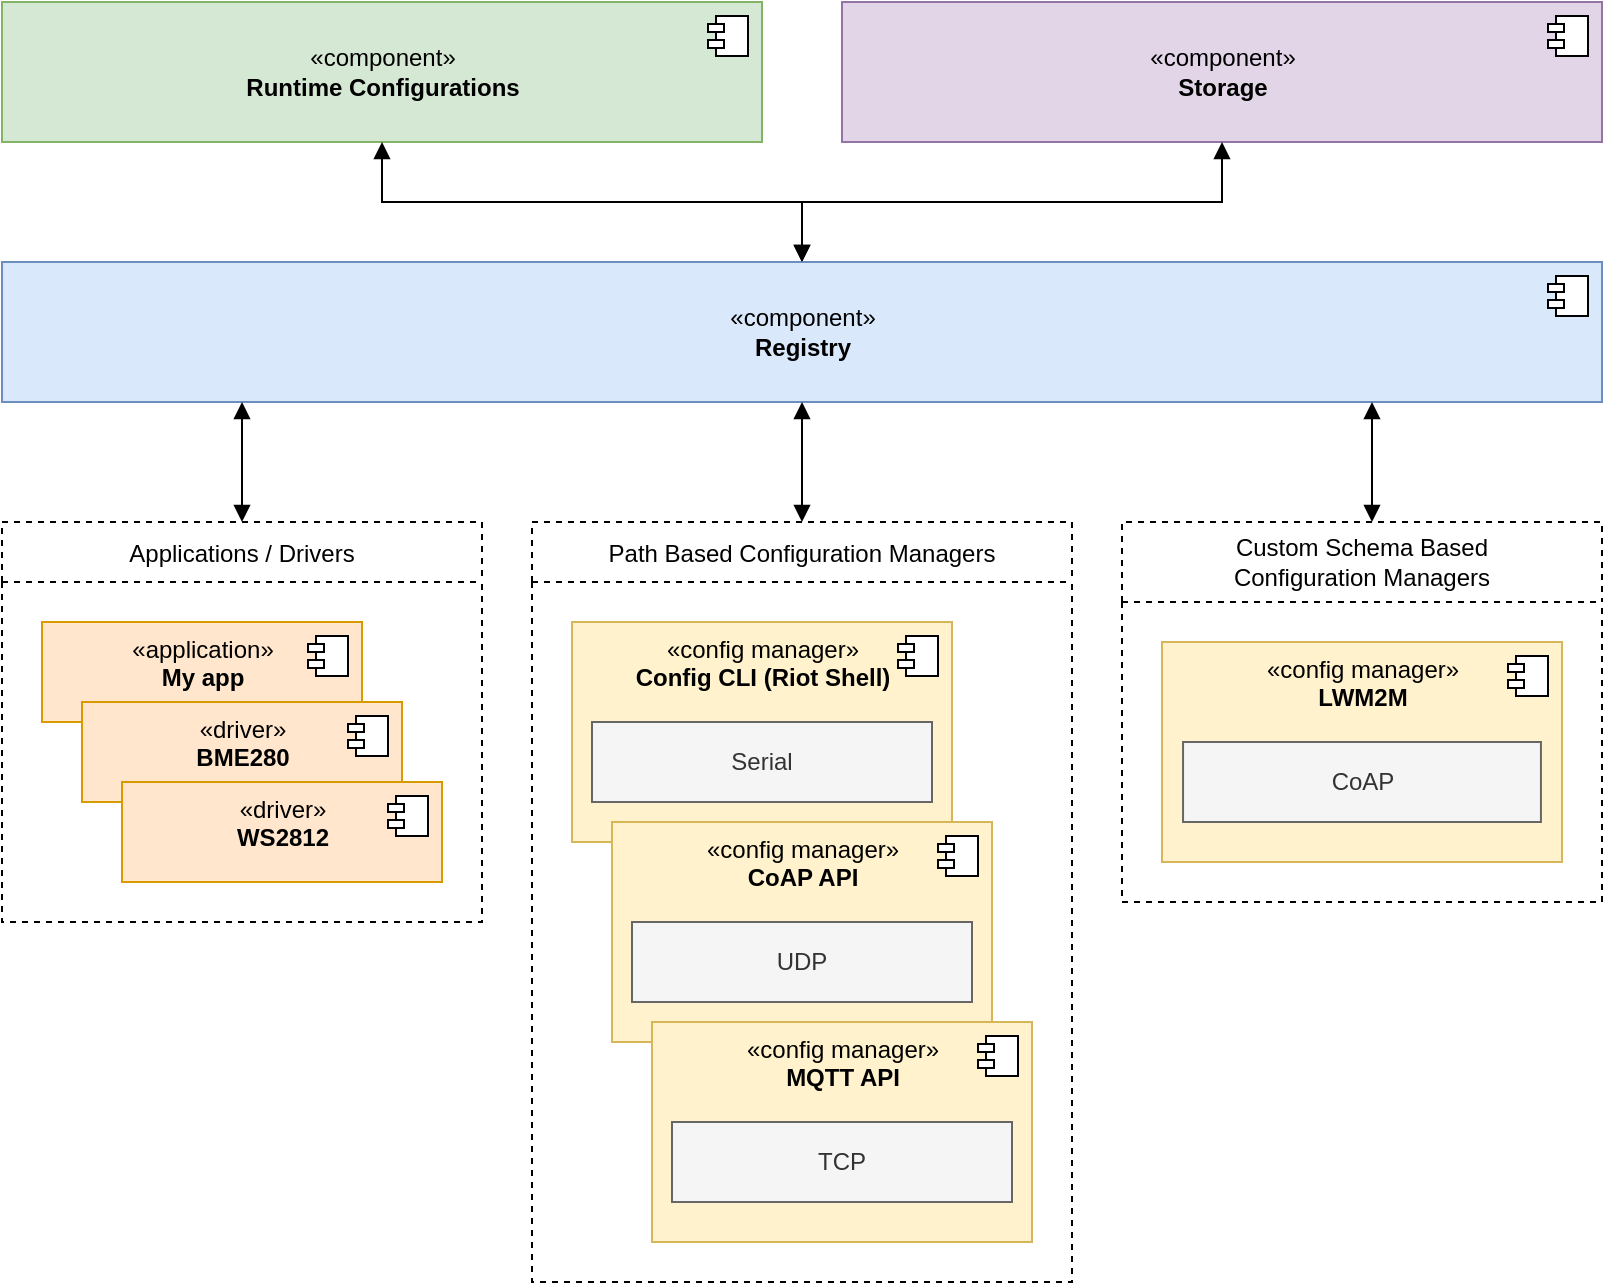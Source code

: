 <mxfile>
    <diagram id="fjN8D4Odn0497USpxgly" name="Page-1">
        <mxGraphModel dx="1086" dy="1622" grid="1" gridSize="10" guides="1" tooltips="1" connect="1" arrows="1" fold="1" page="1" pageScale="1" pageWidth="1169" pageHeight="827" background="#ffffff" math="0" shadow="0">
            <root>
                <mxCell id="0"/>
                <mxCell id="1" parent="0"/>
                <mxCell id="158" value="«component»&lt;br&gt;&lt;b&gt;Runtime Configurations&lt;/b&gt;" style="html=1;dropTarget=0;verticalAlign=middle;fillColor=#d5e8d4;strokeColor=#82b366;" parent="1" vertex="1">
                    <mxGeometry x="40" y="-800" width="380" height="70" as="geometry"/>
                </mxCell>
                <mxCell id="159" value="" style="shape=module;jettyWidth=8;jettyHeight=4;" parent="158" vertex="1">
                    <mxGeometry x="1" width="20" height="20" relative="1" as="geometry">
                        <mxPoint x="-27" y="7" as="offset"/>
                    </mxGeometry>
                </mxCell>
                <mxCell id="162" style="edgeStyle=orthogonalEdgeStyle;html=1;endArrow=block;endFill=1;startArrow=block;startFill=1;rounded=0;" parent="1" source="160" target="158" edge="1">
                    <mxGeometry relative="1" as="geometry"/>
                </mxCell>
                <mxCell id="160" value="«component»&lt;br&gt;&lt;b&gt;Registry&lt;/b&gt;" style="html=1;dropTarget=0;verticalAlign=middle;fillColor=#dae8fc;strokeColor=#6c8ebf;" parent="1" vertex="1">
                    <mxGeometry x="40" y="-670" width="800" height="70" as="geometry"/>
                </mxCell>
                <mxCell id="161" value="" style="shape=module;jettyWidth=8;jettyHeight=4;" parent="160" vertex="1">
                    <mxGeometry x="1" width="20" height="20" relative="1" as="geometry">
                        <mxPoint x="-27" y="7" as="offset"/>
                    </mxGeometry>
                </mxCell>
                <mxCell id="199" value="" style="group" parent="1" vertex="1" connectable="0">
                    <mxGeometry x="620" y="-480" width="200" height="110" as="geometry"/>
                </mxCell>
                <mxCell id="178" value="«config manager»&lt;br&gt;&lt;b&gt;LWM2M&lt;br&gt;&lt;/b&gt;" style="html=1;dropTarget=0;verticalAlign=top;fillColor=#fff2cc;strokeColor=#d6b656;" parent="199" vertex="1">
                    <mxGeometry width="200" height="110" as="geometry"/>
                </mxCell>
                <mxCell id="179" value="" style="shape=module;jettyWidth=8;jettyHeight=4;" parent="178" vertex="1">
                    <mxGeometry x="1" width="20" height="20" relative="1" as="geometry">
                        <mxPoint x="-27" y="7" as="offset"/>
                    </mxGeometry>
                </mxCell>
                <mxCell id="198" value="CoAP" style="rounded=0;whiteSpace=wrap;html=1;fillColor=#f5f5f5;strokeColor=#666666;fontColor=#333333;" parent="199" vertex="1">
                    <mxGeometry x="10.526" y="50" width="178.947" height="40" as="geometry"/>
                </mxCell>
                <mxCell id="217" style="html=1;endArrow=block;endFill=1;edgeStyle=elbowEdgeStyle;startArrow=block;startFill=1;" parent="1" target="160" edge="1">
                    <mxGeometry relative="1" as="geometry">
                        <mxPoint x="160" y="-540" as="sourcePoint"/>
                        <mxPoint x="190" y="-600" as="targetPoint"/>
                    </mxGeometry>
                </mxCell>
                <mxCell id="218" style="html=1;endArrow=block;endFill=1;edgeStyle=elbowEdgeStyle;startArrow=block;startFill=1;entryX=0.5;entryY=1;entryDx=0;entryDy=0;" parent="1" source="234" target="160" edge="1">
                    <mxGeometry relative="1" as="geometry">
                        <mxPoint x="450" y="-540" as="sourcePoint"/>
                        <mxPoint x="445" y="-600" as="targetPoint"/>
                    </mxGeometry>
                </mxCell>
                <mxCell id="219" style="html=1;endArrow=block;endFill=1;edgeStyle=elbowEdgeStyle;startArrow=block;startFill=1;" parent="1" source="236" target="160" edge="1">
                    <mxGeometry relative="1" as="geometry">
                        <mxPoint x="735" y="-541" as="sourcePoint"/>
                        <mxPoint x="180" y="-580" as="targetPoint"/>
                        <Array as="points">
                            <mxPoint x="725" y="-570"/>
                            <mxPoint x="730" y="-560"/>
                            <mxPoint x="760" y="-570"/>
                        </Array>
                    </mxGeometry>
                </mxCell>
                <mxCell id="234" value="Path Based Configuration Managers" style="swimlane;dashed=1;strokeColor=#000000;fillColor=none;verticalAlign=middle;startSize=30;fontStyle=0" parent="1" vertex="1">
                    <mxGeometry x="305" y="-540" width="270" height="380" as="geometry">
                        <mxRectangle x="310" y="-540" width="190" height="30" as="alternateBounds"/>
                    </mxGeometry>
                </mxCell>
                <mxCell id="197" value="" style="group" parent="234" vertex="1" connectable="0">
                    <mxGeometry x="20" y="50" width="190" height="110" as="geometry"/>
                </mxCell>
                <mxCell id="148" value="«config manager»&lt;br&gt;&lt;b&gt;Config CLI (Riot Shell)&lt;/b&gt;" style="html=1;dropTarget=0;verticalAlign=top;fillColor=#fff2cc;strokeColor=#d6b656;" parent="197" vertex="1">
                    <mxGeometry width="190" height="110" as="geometry"/>
                </mxCell>
                <mxCell id="149" value="" style="shape=module;jettyWidth=8;jettyHeight=4;" parent="148" vertex="1">
                    <mxGeometry x="1" width="20" height="20" relative="1" as="geometry">
                        <mxPoint x="-27" y="7" as="offset"/>
                    </mxGeometry>
                </mxCell>
                <mxCell id="195" value="Serial" style="rounded=0;whiteSpace=wrap;html=1;fillColor=#f5f5f5;strokeColor=#666666;fontColor=#333333;" parent="197" vertex="1">
                    <mxGeometry x="10" y="50" width="170" height="40" as="geometry"/>
                </mxCell>
                <mxCell id="180" value="«config manager»&lt;br&gt;&lt;b&gt;CoAP API&lt;br&gt;&lt;/b&gt;" style="html=1;dropTarget=0;verticalAlign=top;fillColor=#fff2cc;strokeColor=#d6b656;" parent="234" vertex="1">
                    <mxGeometry x="40" y="150" width="190" height="110" as="geometry"/>
                </mxCell>
                <mxCell id="181" value="" style="shape=module;jettyWidth=8;jettyHeight=4;" parent="180" vertex="1">
                    <mxGeometry x="1" width="20" height="20" relative="1" as="geometry">
                        <mxPoint x="-27" y="7" as="offset"/>
                    </mxGeometry>
                </mxCell>
                <mxCell id="239" value="UDP" style="rounded=0;whiteSpace=wrap;html=1;fillColor=#f5f5f5;strokeColor=#666666;fontColor=#333333;" parent="234" vertex="1">
                    <mxGeometry x="50" y="200" width="170" height="40" as="geometry"/>
                </mxCell>
                <mxCell id="240" value="«config manager»&lt;br&gt;&lt;b&gt;MQTT API&lt;br&gt;&lt;/b&gt;" style="html=1;dropTarget=0;verticalAlign=top;fillColor=#fff2cc;strokeColor=#d6b656;" parent="234" vertex="1">
                    <mxGeometry x="60" y="250" width="190" height="110" as="geometry"/>
                </mxCell>
                <mxCell id="241" value="" style="shape=module;jettyWidth=8;jettyHeight=4;" parent="240" vertex="1">
                    <mxGeometry x="1" width="20" height="20" relative="1" as="geometry">
                        <mxPoint x="-27" y="7" as="offset"/>
                    </mxGeometry>
                </mxCell>
                <mxCell id="247" value="TCP" style="rounded=0;whiteSpace=wrap;html=1;fillColor=#f5f5f5;strokeColor=#666666;fontColor=#333333;" parent="234" vertex="1">
                    <mxGeometry x="70" y="300" width="170" height="40" as="geometry"/>
                </mxCell>
                <mxCell id="235" value="Applications / Drivers" style="swimlane;dashed=1;strokeColor=#000000;fillColor=none;verticalAlign=middle;startSize=30;fontStyle=0" parent="1" vertex="1">
                    <mxGeometry x="40" y="-540" width="240" height="200" as="geometry"/>
                </mxCell>
                <mxCell id="138" value="«application»&lt;br&gt;&lt;b&gt;My app&lt;/b&gt;" style="html=1;dropTarget=0;verticalAlign=top;fillColor=#ffe6cc;strokeColor=#d79b00;" parent="235" vertex="1">
                    <mxGeometry x="20" y="50" width="160" height="50" as="geometry"/>
                </mxCell>
                <mxCell id="139" value="" style="shape=module;jettyWidth=8;jettyHeight=4;" parent="138" vertex="1">
                    <mxGeometry x="1" width="20" height="20" relative="1" as="geometry">
                        <mxPoint x="-27" y="7" as="offset"/>
                    </mxGeometry>
                </mxCell>
                <mxCell id="165" value="«driver»&lt;br&gt;&lt;b&gt;BME280&lt;/b&gt;" style="html=1;dropTarget=0;verticalAlign=top;fillColor=#ffe6cc;strokeColor=#d79b00;" parent="235" vertex="1">
                    <mxGeometry x="40" y="90" width="160" height="50" as="geometry"/>
                </mxCell>
                <mxCell id="166" value="" style="shape=module;jettyWidth=8;jettyHeight=4;" parent="165" vertex="1">
                    <mxGeometry x="1" width="20" height="20" relative="1" as="geometry">
                        <mxPoint x="-27" y="7" as="offset"/>
                    </mxGeometry>
                </mxCell>
                <mxCell id="167" value="«driver»&lt;br&gt;&lt;b&gt;WS2812&lt;/b&gt;" style="html=1;dropTarget=0;verticalAlign=top;fillColor=#ffe6cc;strokeColor=#d79b00;" parent="235" vertex="1">
                    <mxGeometry x="60" y="130" width="160" height="50" as="geometry"/>
                </mxCell>
                <mxCell id="168" value="" style="shape=module;jettyWidth=8;jettyHeight=4;" parent="167" vertex="1">
                    <mxGeometry x="1" width="20" height="20" relative="1" as="geometry">
                        <mxPoint x="-27" y="7" as="offset"/>
                    </mxGeometry>
                </mxCell>
                <mxCell id="236" value="Custom Schema Based&#10;Configuration Managers" style="swimlane;dashed=1;strokeColor=#000000;fillColor=none;verticalAlign=middle;startSize=40;fontStyle=0;whiteSpace=wrap;" parent="1" vertex="1">
                    <mxGeometry x="600" y="-540" width="240" height="190" as="geometry"/>
                </mxCell>
                <mxCell id="248" value="«component»&lt;br&gt;&lt;b&gt;Storage&lt;/b&gt;" style="html=1;dropTarget=0;verticalAlign=middle;fillColor=#e1d5e7;strokeColor=#9673a6;" vertex="1" parent="1">
                    <mxGeometry x="460" y="-800" width="380" height="70" as="geometry"/>
                </mxCell>
                <mxCell id="249" value="" style="shape=module;jettyWidth=8;jettyHeight=4;" vertex="1" parent="248">
                    <mxGeometry x="1" width="20" height="20" relative="1" as="geometry">
                        <mxPoint x="-27" y="7" as="offset"/>
                    </mxGeometry>
                </mxCell>
                <mxCell id="250" style="edgeStyle=orthogonalEdgeStyle;html=1;endArrow=block;endFill=1;startArrow=block;startFill=1;rounded=0;" edge="1" parent="1" source="160" target="248">
                    <mxGeometry relative="1" as="geometry">
                        <mxPoint x="450" y="-660" as="sourcePoint"/>
                        <mxPoint x="240" y="-720" as="targetPoint"/>
                    </mxGeometry>
                </mxCell>
            </root>
        </mxGraphModel>
    </diagram>
</mxfile>